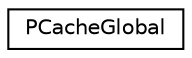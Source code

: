 digraph "Graphical Class Hierarchy"
{
 // LATEX_PDF_SIZE
  edge [fontname="Helvetica",fontsize="10",labelfontname="Helvetica",labelfontsize="10"];
  node [fontname="Helvetica",fontsize="10",shape=record];
  rankdir="LR";
  Node0 [label="PCacheGlobal",height=0.2,width=0.4,color="black", fillcolor="white", style="filled",URL="$db/d1b/sqlite3_8c.html#de/db9/structPCacheGlobal",tooltip=" "];
}
